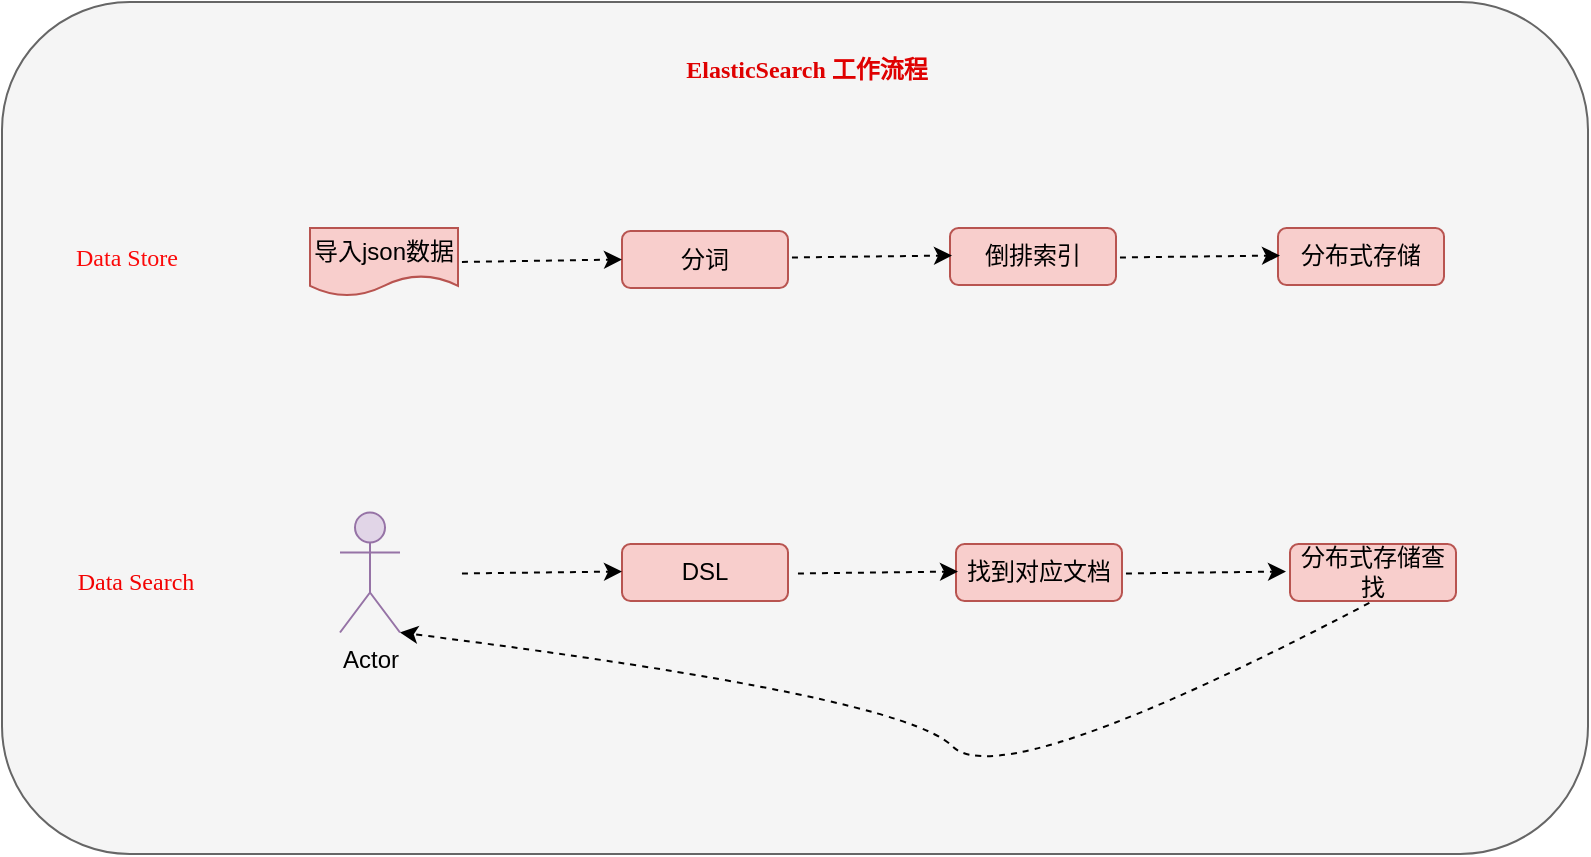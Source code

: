 <mxfile version="24.2.2" type="github">
  <diagram name="第 1 页" id="ZL9qVU3qok0f7QduF29Z">
    <mxGraphModel dx="954" dy="558" grid="0" gridSize="10" guides="1" tooltips="1" connect="1" arrows="1" fold="1" page="1" pageScale="1" pageWidth="827" pageHeight="1169" math="0" shadow="0">
      <root>
        <mxCell id="0" />
        <mxCell id="1" parent="0" />
        <mxCell id="MEa7iceHTZBJ89R8HCEE-1" value="" style="rounded=1;whiteSpace=wrap;html=1;fillColor=#f5f5f5;fontColor=#f20202;strokeColor=#666666;" vertex="1" parent="1">
          <mxGeometry x="11" y="62" width="793" height="426" as="geometry" />
        </mxCell>
        <mxCell id="MEa7iceHTZBJ89R8HCEE-2" value="ElasticSearch 工作流程" style="text;html=1;align=center;verticalAlign=middle;whiteSpace=wrap;rounded=0;fontColor=#df0101;fontStyle=1;fontFamily=Comic Sans MS;" vertex="1" parent="1">
          <mxGeometry x="330" y="81" width="167" height="30" as="geometry" />
        </mxCell>
        <mxCell id="MEa7iceHTZBJ89R8HCEE-3" value="Data Store" style="text;html=1;align=center;verticalAlign=middle;whiteSpace=wrap;rounded=0;fontFamily=Comic Sans MS;fontColor=#fb0909;" vertex="1" parent="1">
          <mxGeometry x="36" y="175" width="75" height="30" as="geometry" />
        </mxCell>
        <mxCell id="MEa7iceHTZBJ89R8HCEE-4" value="Data Search" style="text;html=1;align=center;verticalAlign=middle;whiteSpace=wrap;rounded=0;fontFamily=Comic Sans MS;fontColor=#f20202;" vertex="1" parent="1">
          <mxGeometry x="36" y="336.75" width="84" height="30" as="geometry" />
        </mxCell>
        <mxCell id="MEa7iceHTZBJ89R8HCEE-5" value="导入json数据" style="shape=document;whiteSpace=wrap;html=1;boundedLbl=1;fillColor=#f8cecc;strokeColor=#b85450;" vertex="1" parent="1">
          <mxGeometry x="165" y="175" width="74" height="34" as="geometry" />
        </mxCell>
        <mxCell id="MEa7iceHTZBJ89R8HCEE-6" value="分词" style="rounded=1;whiteSpace=wrap;html=1;fillColor=#f8cecc;strokeColor=#b85450;" vertex="1" parent="1">
          <mxGeometry x="321" y="176.5" width="83" height="28.5" as="geometry" />
        </mxCell>
        <mxCell id="MEa7iceHTZBJ89R8HCEE-7" value="倒排索引" style="rounded=1;whiteSpace=wrap;html=1;fillColor=#f8cecc;strokeColor=#b85450;" vertex="1" parent="1">
          <mxGeometry x="485" y="175" width="83" height="28.5" as="geometry" />
        </mxCell>
        <mxCell id="MEa7iceHTZBJ89R8HCEE-8" value="分布式存储" style="rounded=1;whiteSpace=wrap;html=1;fillColor=#f8cecc;strokeColor=#b85450;" vertex="1" parent="1">
          <mxGeometry x="649" y="175" width="83" height="28.5" as="geometry" />
        </mxCell>
        <mxCell id="MEa7iceHTZBJ89R8HCEE-9" value="Actor" style="shape=umlActor;verticalLabelPosition=bottom;verticalAlign=top;html=1;outlineConnect=0;fillColor=#e1d5e7;strokeColor=#9673a6;" vertex="1" parent="1">
          <mxGeometry x="180" y="317.25" width="30" height="60" as="geometry" />
        </mxCell>
        <mxCell id="MEa7iceHTZBJ89R8HCEE-10" value="DSL" style="rounded=1;whiteSpace=wrap;html=1;fillColor=#f8cecc;strokeColor=#b85450;" vertex="1" parent="1">
          <mxGeometry x="321" y="333" width="83" height="28.5" as="geometry" />
        </mxCell>
        <mxCell id="MEa7iceHTZBJ89R8HCEE-11" value="找到对应文档" style="rounded=1;whiteSpace=wrap;html=1;fillColor=#f8cecc;strokeColor=#b85450;" vertex="1" parent="1">
          <mxGeometry x="488" y="333" width="83" height="28.5" as="geometry" />
        </mxCell>
        <mxCell id="MEa7iceHTZBJ89R8HCEE-12" value="分布式存储查找" style="rounded=1;whiteSpace=wrap;html=1;fillColor=#f8cecc;strokeColor=#b85450;" vertex="1" parent="1">
          <mxGeometry x="655" y="333" width="83" height="28.5" as="geometry" />
        </mxCell>
        <mxCell id="MEa7iceHTZBJ89R8HCEE-13" value="" style="endArrow=classic;html=1;rounded=0;entryX=0;entryY=0.5;entryDx=0;entryDy=0;exitX=1;exitY=0.5;exitDx=0;exitDy=0;dashed=1;flowAnimation=1;" edge="1" parent="1" source="MEa7iceHTZBJ89R8HCEE-5" target="MEa7iceHTZBJ89R8HCEE-6">
          <mxGeometry width="50" height="50" relative="1" as="geometry">
            <mxPoint x="387" y="310" as="sourcePoint" />
            <mxPoint x="437" y="265" as="targetPoint" />
          </mxGeometry>
        </mxCell>
        <mxCell id="MEa7iceHTZBJ89R8HCEE-14" value="" style="endArrow=classic;html=1;rounded=0;entryX=0;entryY=0.5;entryDx=0;entryDy=0;exitX=1;exitY=0.5;exitDx=0;exitDy=0;dashed=1;flowAnimation=1;" edge="1" parent="1">
          <mxGeometry width="50" height="50" relative="1" as="geometry">
            <mxPoint x="404" y="189.75" as="sourcePoint" />
            <mxPoint x="486" y="188.75" as="targetPoint" />
          </mxGeometry>
        </mxCell>
        <mxCell id="MEa7iceHTZBJ89R8HCEE-15" value="" style="endArrow=classic;html=1;rounded=0;entryX=0;entryY=0.5;entryDx=0;entryDy=0;exitX=1;exitY=0.5;exitDx=0;exitDy=0;dashed=1;flowAnimation=1;" edge="1" parent="1">
          <mxGeometry width="50" height="50" relative="1" as="geometry">
            <mxPoint x="568" y="189.75" as="sourcePoint" />
            <mxPoint x="650" y="188.75" as="targetPoint" />
          </mxGeometry>
        </mxCell>
        <mxCell id="MEa7iceHTZBJ89R8HCEE-16" value="" style="endArrow=classic;html=1;rounded=0;entryX=0;entryY=0.5;entryDx=0;entryDy=0;exitX=1;exitY=0.5;exitDx=0;exitDy=0;dashed=1;flowAnimation=1;" edge="1" parent="1">
          <mxGeometry width="50" height="50" relative="1" as="geometry">
            <mxPoint x="239" y="347.75" as="sourcePoint" />
            <mxPoint x="321" y="346.75" as="targetPoint" />
          </mxGeometry>
        </mxCell>
        <mxCell id="MEa7iceHTZBJ89R8HCEE-18" value="" style="endArrow=classic;html=1;rounded=0;entryX=0;entryY=0.5;entryDx=0;entryDy=0;exitX=1;exitY=0.5;exitDx=0;exitDy=0;dashed=1;flowAnimation=1;" edge="1" parent="1">
          <mxGeometry width="50" height="50" relative="1" as="geometry">
            <mxPoint x="407" y="347.75" as="sourcePoint" />
            <mxPoint x="489" y="346.75" as="targetPoint" />
          </mxGeometry>
        </mxCell>
        <mxCell id="MEa7iceHTZBJ89R8HCEE-19" value="" style="endArrow=classic;html=1;rounded=0;entryX=0;entryY=0.5;entryDx=0;entryDy=0;exitX=1;exitY=0.5;exitDx=0;exitDy=0;dashed=1;flowAnimation=1;" edge="1" parent="1">
          <mxGeometry width="50" height="50" relative="1" as="geometry">
            <mxPoint x="571" y="347.75" as="sourcePoint" />
            <mxPoint x="653" y="346.75" as="targetPoint" />
          </mxGeometry>
        </mxCell>
        <mxCell id="MEa7iceHTZBJ89R8HCEE-21" value="" style="curved=1;endArrow=classic;html=1;rounded=0;exitX=0.5;exitY=1;exitDx=0;exitDy=0;entryX=1;entryY=1;entryDx=0;entryDy=0;entryPerimeter=0;dashed=1;flowAnimation=1;" edge="1" parent="1" source="MEa7iceHTZBJ89R8HCEE-12" target="MEa7iceHTZBJ89R8HCEE-9">
          <mxGeometry width="50" height="50" relative="1" as="geometry">
            <mxPoint x="461" y="459" as="sourcePoint" />
            <mxPoint x="511" y="409" as="targetPoint" />
            <Array as="points">
              <mxPoint x="511" y="459" />
              <mxPoint x="461" y="409" />
            </Array>
          </mxGeometry>
        </mxCell>
      </root>
    </mxGraphModel>
  </diagram>
</mxfile>
